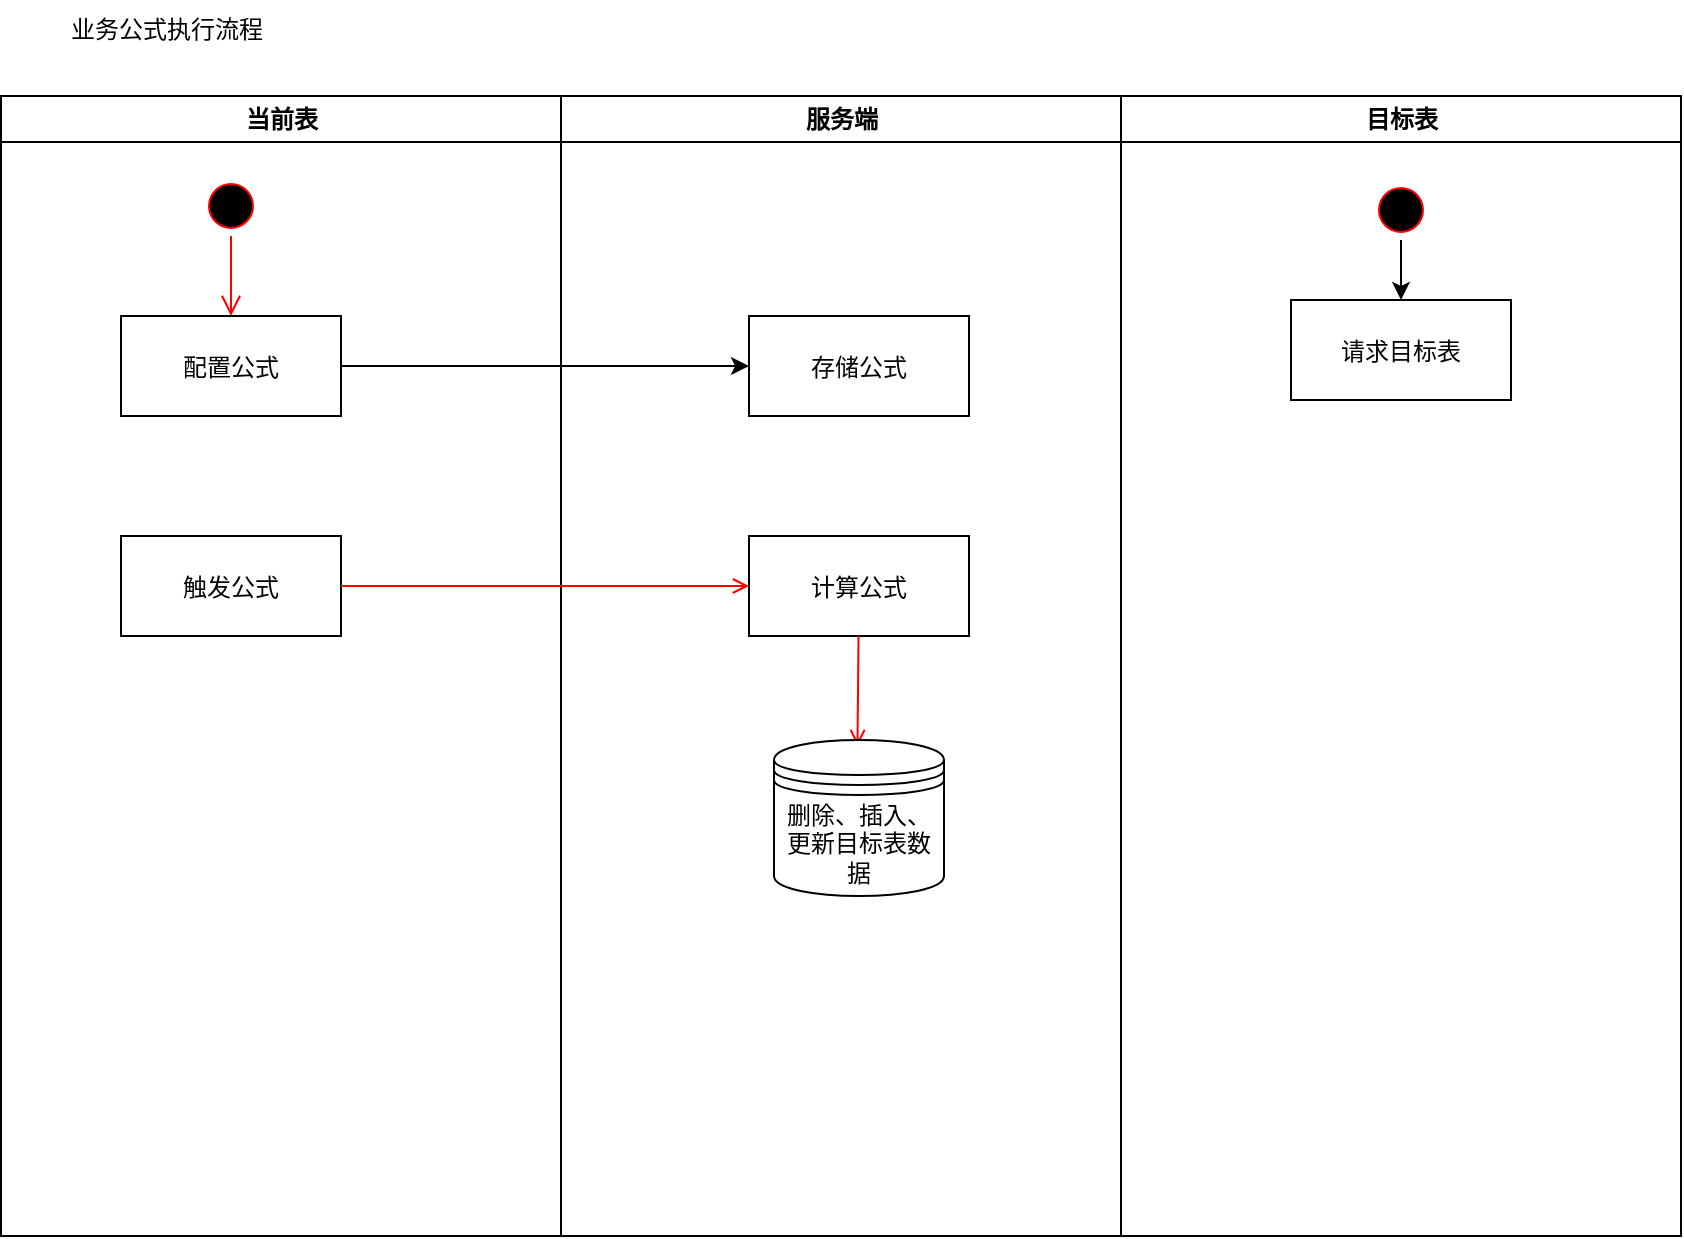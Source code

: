 <mxfile version="21.6.3" type="github">
  <diagram name="Page-1" id="e7e014a7-5840-1c2e-5031-d8a46d1fe8dd">
    <mxGraphModel dx="1322" dy="1131" grid="1" gridSize="10" guides="1" tooltips="1" connect="1" arrows="1" fold="1" page="1" pageScale="1" pageWidth="1169" pageHeight="826" background="none" math="0" shadow="0">
      <root>
        <mxCell id="0" />
        <mxCell id="1" parent="0" />
        <mxCell id="2" value="当前表" style="swimlane;whiteSpace=wrap" parent="1" vertex="1">
          <mxGeometry x="164.5" y="128" width="280" height="570" as="geometry" />
        </mxCell>
        <mxCell id="5" value="" style="ellipse;shape=startState;fillColor=#000000;strokeColor=#ff0000;" parent="2" vertex="1">
          <mxGeometry x="100" y="40" width="30" height="30" as="geometry" />
        </mxCell>
        <mxCell id="6" value="" style="edgeStyle=elbowEdgeStyle;elbow=horizontal;verticalAlign=bottom;endArrow=open;endSize=8;strokeColor=#FF0000;endFill=1;rounded=0" parent="2" source="5" target="7" edge="1">
          <mxGeometry x="100" y="40" as="geometry">
            <mxPoint x="115" y="110" as="targetPoint" />
          </mxGeometry>
        </mxCell>
        <mxCell id="7" value="配置公式" style="" parent="2" vertex="1">
          <mxGeometry x="60" y="110" width="110" height="50" as="geometry" />
        </mxCell>
        <mxCell id="8" value="触发公式" style="" parent="2" vertex="1">
          <mxGeometry x="60" y="220" width="110" height="50" as="geometry" />
        </mxCell>
        <mxCell id="3" value="服务端" style="swimlane;whiteSpace=wrap" parent="1" vertex="1">
          <mxGeometry x="444.5" y="128" width="280" height="570" as="geometry" />
        </mxCell>
        <mxCell id="15" value="存储公式" style="" parent="3" vertex="1">
          <mxGeometry x="94" y="110" width="110" height="50" as="geometry" />
        </mxCell>
        <mxCell id="16" value="计算公式" style="" parent="3" vertex="1">
          <mxGeometry x="94" y="220" width="110" height="50" as="geometry" />
        </mxCell>
        <mxCell id="19" value="" style="endArrow=open;strokeColor=#FF0000;endFill=1;rounded=0" parent="3" source="16" edge="1">
          <mxGeometry relative="1" as="geometry">
            <mxPoint x="148.238" y="325" as="targetPoint" />
          </mxGeometry>
        </mxCell>
        <mxCell id="o4ze2XUqI9VP88WAzbrc-47" value="删除、插入、&lt;br style=&quot;border-color: var(--border-color); padding: 0px; margin: 0px;&quot;&gt;&lt;span style=&quot;&quot;&gt;更新目标表数据&lt;/span&gt;" style="shape=datastore;whiteSpace=wrap;html=1;" vertex="1" parent="3">
          <mxGeometry x="106.5" y="322" width="85" height="78" as="geometry" />
        </mxCell>
        <mxCell id="4" value="目标表" style="swimlane;whiteSpace=wrap" parent="1" vertex="1">
          <mxGeometry x="724.5" y="128" width="280" height="570" as="geometry" />
        </mxCell>
        <mxCell id="33" value="请求目标表" style="" parent="4" vertex="1">
          <mxGeometry x="85" y="102" width="110" height="50" as="geometry" />
        </mxCell>
        <mxCell id="o4ze2XUqI9VP88WAzbrc-45" style="edgeStyle=orthogonalEdgeStyle;rounded=0;orthogonalLoop=1;jettySize=auto;html=1;" edge="1" parent="4" source="o4ze2XUqI9VP88WAzbrc-44" target="33">
          <mxGeometry relative="1" as="geometry" />
        </mxCell>
        <mxCell id="o4ze2XUqI9VP88WAzbrc-44" value="" style="ellipse;shape=startState;fillColor=#000000;strokeColor=#ff0000;" vertex="1" parent="4">
          <mxGeometry x="125" y="42" width="30" height="30" as="geometry" />
        </mxCell>
        <mxCell id="11" value="" style="endArrow=open;strokeColor=#FF0000;endFill=1;rounded=0;entryX=0;entryY=0.5;entryDx=0;entryDy=0;" parent="1" source="8" target="16" edge="1">
          <mxGeometry relative="1" as="geometry">
            <mxPoint x="280" y="453" as="targetPoint" />
          </mxGeometry>
        </mxCell>
        <mxCell id="o4ze2XUqI9VP88WAzbrc-42" style="edgeStyle=orthogonalEdgeStyle;rounded=0;orthogonalLoop=1;jettySize=auto;html=1;entryX=0;entryY=0.5;entryDx=0;entryDy=0;" edge="1" parent="1" source="7" target="15">
          <mxGeometry relative="1" as="geometry" />
        </mxCell>
        <mxCell id="o4ze2XUqI9VP88WAzbrc-48" value="业务公式执行流程" style="text;html=1;strokeColor=none;fillColor=none;align=center;verticalAlign=middle;whiteSpace=wrap;rounded=0;" vertex="1" parent="1">
          <mxGeometry x="165" y="80" width="165" height="30" as="geometry" />
        </mxCell>
      </root>
    </mxGraphModel>
  </diagram>
</mxfile>
